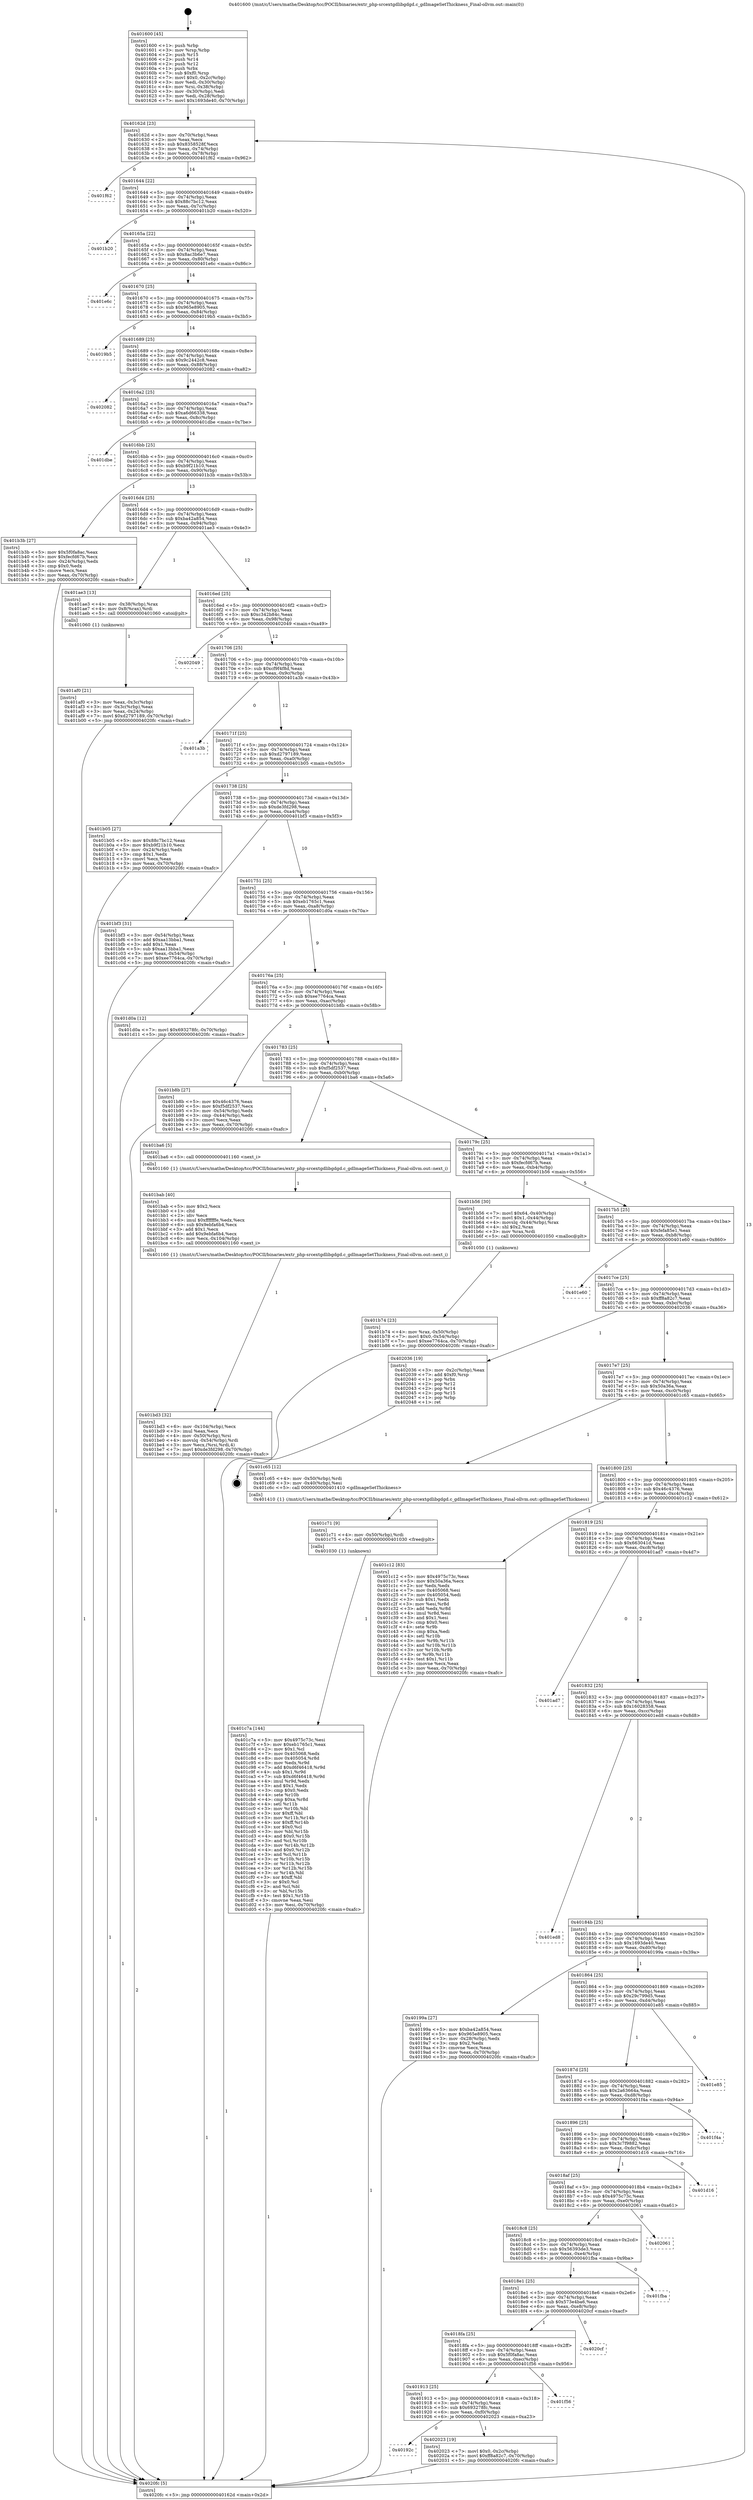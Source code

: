 digraph "0x401600" {
  label = "0x401600 (/mnt/c/Users/mathe/Desktop/tcc/POCII/binaries/extr_php-srcextgdlibgdgd.c_gdImageSetThickness_Final-ollvm.out::main(0))"
  labelloc = "t"
  node[shape=record]

  Entry [label="",width=0.3,height=0.3,shape=circle,fillcolor=black,style=filled]
  "0x40162d" [label="{
     0x40162d [23]\l
     | [instrs]\l
     &nbsp;&nbsp;0x40162d \<+3\>: mov -0x70(%rbp),%eax\l
     &nbsp;&nbsp;0x401630 \<+2\>: mov %eax,%ecx\l
     &nbsp;&nbsp;0x401632 \<+6\>: sub $0x8358528f,%ecx\l
     &nbsp;&nbsp;0x401638 \<+3\>: mov %eax,-0x74(%rbp)\l
     &nbsp;&nbsp;0x40163b \<+3\>: mov %ecx,-0x78(%rbp)\l
     &nbsp;&nbsp;0x40163e \<+6\>: je 0000000000401f62 \<main+0x962\>\l
  }"]
  "0x401f62" [label="{
     0x401f62\l
  }", style=dashed]
  "0x401644" [label="{
     0x401644 [22]\l
     | [instrs]\l
     &nbsp;&nbsp;0x401644 \<+5\>: jmp 0000000000401649 \<main+0x49\>\l
     &nbsp;&nbsp;0x401649 \<+3\>: mov -0x74(%rbp),%eax\l
     &nbsp;&nbsp;0x40164c \<+5\>: sub $0x88c7bc12,%eax\l
     &nbsp;&nbsp;0x401651 \<+3\>: mov %eax,-0x7c(%rbp)\l
     &nbsp;&nbsp;0x401654 \<+6\>: je 0000000000401b20 \<main+0x520\>\l
  }"]
  Exit [label="",width=0.3,height=0.3,shape=circle,fillcolor=black,style=filled,peripheries=2]
  "0x401b20" [label="{
     0x401b20\l
  }", style=dashed]
  "0x40165a" [label="{
     0x40165a [22]\l
     | [instrs]\l
     &nbsp;&nbsp;0x40165a \<+5\>: jmp 000000000040165f \<main+0x5f\>\l
     &nbsp;&nbsp;0x40165f \<+3\>: mov -0x74(%rbp),%eax\l
     &nbsp;&nbsp;0x401662 \<+5\>: sub $0x8ac3b6e7,%eax\l
     &nbsp;&nbsp;0x401667 \<+3\>: mov %eax,-0x80(%rbp)\l
     &nbsp;&nbsp;0x40166a \<+6\>: je 0000000000401e6c \<main+0x86c\>\l
  }"]
  "0x40192c" [label="{
     0x40192c\l
  }", style=dashed]
  "0x401e6c" [label="{
     0x401e6c\l
  }", style=dashed]
  "0x401670" [label="{
     0x401670 [25]\l
     | [instrs]\l
     &nbsp;&nbsp;0x401670 \<+5\>: jmp 0000000000401675 \<main+0x75\>\l
     &nbsp;&nbsp;0x401675 \<+3\>: mov -0x74(%rbp),%eax\l
     &nbsp;&nbsp;0x401678 \<+5\>: sub $0x965e8905,%eax\l
     &nbsp;&nbsp;0x40167d \<+6\>: mov %eax,-0x84(%rbp)\l
     &nbsp;&nbsp;0x401683 \<+6\>: je 00000000004019b5 \<main+0x3b5\>\l
  }"]
  "0x402023" [label="{
     0x402023 [19]\l
     | [instrs]\l
     &nbsp;&nbsp;0x402023 \<+7\>: movl $0x0,-0x2c(%rbp)\l
     &nbsp;&nbsp;0x40202a \<+7\>: movl $0xff8a82c7,-0x70(%rbp)\l
     &nbsp;&nbsp;0x402031 \<+5\>: jmp 00000000004020fc \<main+0xafc\>\l
  }"]
  "0x4019b5" [label="{
     0x4019b5\l
  }", style=dashed]
  "0x401689" [label="{
     0x401689 [25]\l
     | [instrs]\l
     &nbsp;&nbsp;0x401689 \<+5\>: jmp 000000000040168e \<main+0x8e\>\l
     &nbsp;&nbsp;0x40168e \<+3\>: mov -0x74(%rbp),%eax\l
     &nbsp;&nbsp;0x401691 \<+5\>: sub $0x9c2442c8,%eax\l
     &nbsp;&nbsp;0x401696 \<+6\>: mov %eax,-0x88(%rbp)\l
     &nbsp;&nbsp;0x40169c \<+6\>: je 0000000000402082 \<main+0xa82\>\l
  }"]
  "0x401913" [label="{
     0x401913 [25]\l
     | [instrs]\l
     &nbsp;&nbsp;0x401913 \<+5\>: jmp 0000000000401918 \<main+0x318\>\l
     &nbsp;&nbsp;0x401918 \<+3\>: mov -0x74(%rbp),%eax\l
     &nbsp;&nbsp;0x40191b \<+5\>: sub $0x693278fc,%eax\l
     &nbsp;&nbsp;0x401920 \<+6\>: mov %eax,-0xf0(%rbp)\l
     &nbsp;&nbsp;0x401926 \<+6\>: je 0000000000402023 \<main+0xa23\>\l
  }"]
  "0x402082" [label="{
     0x402082\l
  }", style=dashed]
  "0x4016a2" [label="{
     0x4016a2 [25]\l
     | [instrs]\l
     &nbsp;&nbsp;0x4016a2 \<+5\>: jmp 00000000004016a7 \<main+0xa7\>\l
     &nbsp;&nbsp;0x4016a7 \<+3\>: mov -0x74(%rbp),%eax\l
     &nbsp;&nbsp;0x4016aa \<+5\>: sub $0xa6d66338,%eax\l
     &nbsp;&nbsp;0x4016af \<+6\>: mov %eax,-0x8c(%rbp)\l
     &nbsp;&nbsp;0x4016b5 \<+6\>: je 0000000000401dbe \<main+0x7be\>\l
  }"]
  "0x401f56" [label="{
     0x401f56\l
  }", style=dashed]
  "0x401dbe" [label="{
     0x401dbe\l
  }", style=dashed]
  "0x4016bb" [label="{
     0x4016bb [25]\l
     | [instrs]\l
     &nbsp;&nbsp;0x4016bb \<+5\>: jmp 00000000004016c0 \<main+0xc0\>\l
     &nbsp;&nbsp;0x4016c0 \<+3\>: mov -0x74(%rbp),%eax\l
     &nbsp;&nbsp;0x4016c3 \<+5\>: sub $0xb9f21b10,%eax\l
     &nbsp;&nbsp;0x4016c8 \<+6\>: mov %eax,-0x90(%rbp)\l
     &nbsp;&nbsp;0x4016ce \<+6\>: je 0000000000401b3b \<main+0x53b\>\l
  }"]
  "0x4018fa" [label="{
     0x4018fa [25]\l
     | [instrs]\l
     &nbsp;&nbsp;0x4018fa \<+5\>: jmp 00000000004018ff \<main+0x2ff\>\l
     &nbsp;&nbsp;0x4018ff \<+3\>: mov -0x74(%rbp),%eax\l
     &nbsp;&nbsp;0x401902 \<+5\>: sub $0x5f0fa8ac,%eax\l
     &nbsp;&nbsp;0x401907 \<+6\>: mov %eax,-0xec(%rbp)\l
     &nbsp;&nbsp;0x40190d \<+6\>: je 0000000000401f56 \<main+0x956\>\l
  }"]
  "0x401b3b" [label="{
     0x401b3b [27]\l
     | [instrs]\l
     &nbsp;&nbsp;0x401b3b \<+5\>: mov $0x5f0fa8ac,%eax\l
     &nbsp;&nbsp;0x401b40 \<+5\>: mov $0xfecfd67b,%ecx\l
     &nbsp;&nbsp;0x401b45 \<+3\>: mov -0x24(%rbp),%edx\l
     &nbsp;&nbsp;0x401b48 \<+3\>: cmp $0x0,%edx\l
     &nbsp;&nbsp;0x401b4b \<+3\>: cmove %ecx,%eax\l
     &nbsp;&nbsp;0x401b4e \<+3\>: mov %eax,-0x70(%rbp)\l
     &nbsp;&nbsp;0x401b51 \<+5\>: jmp 00000000004020fc \<main+0xafc\>\l
  }"]
  "0x4016d4" [label="{
     0x4016d4 [25]\l
     | [instrs]\l
     &nbsp;&nbsp;0x4016d4 \<+5\>: jmp 00000000004016d9 \<main+0xd9\>\l
     &nbsp;&nbsp;0x4016d9 \<+3\>: mov -0x74(%rbp),%eax\l
     &nbsp;&nbsp;0x4016dc \<+5\>: sub $0xba42a854,%eax\l
     &nbsp;&nbsp;0x4016e1 \<+6\>: mov %eax,-0x94(%rbp)\l
     &nbsp;&nbsp;0x4016e7 \<+6\>: je 0000000000401ae3 \<main+0x4e3\>\l
  }"]
  "0x4020cf" [label="{
     0x4020cf\l
  }", style=dashed]
  "0x401ae3" [label="{
     0x401ae3 [13]\l
     | [instrs]\l
     &nbsp;&nbsp;0x401ae3 \<+4\>: mov -0x38(%rbp),%rax\l
     &nbsp;&nbsp;0x401ae7 \<+4\>: mov 0x8(%rax),%rdi\l
     &nbsp;&nbsp;0x401aeb \<+5\>: call 0000000000401060 \<atoi@plt\>\l
     | [calls]\l
     &nbsp;&nbsp;0x401060 \{1\} (unknown)\l
  }"]
  "0x4016ed" [label="{
     0x4016ed [25]\l
     | [instrs]\l
     &nbsp;&nbsp;0x4016ed \<+5\>: jmp 00000000004016f2 \<main+0xf2\>\l
     &nbsp;&nbsp;0x4016f2 \<+3\>: mov -0x74(%rbp),%eax\l
     &nbsp;&nbsp;0x4016f5 \<+5\>: sub $0xc342b84c,%eax\l
     &nbsp;&nbsp;0x4016fa \<+6\>: mov %eax,-0x98(%rbp)\l
     &nbsp;&nbsp;0x401700 \<+6\>: je 0000000000402049 \<main+0xa49\>\l
  }"]
  "0x4018e1" [label="{
     0x4018e1 [25]\l
     | [instrs]\l
     &nbsp;&nbsp;0x4018e1 \<+5\>: jmp 00000000004018e6 \<main+0x2e6\>\l
     &nbsp;&nbsp;0x4018e6 \<+3\>: mov -0x74(%rbp),%eax\l
     &nbsp;&nbsp;0x4018e9 \<+5\>: sub $0x573e4ba6,%eax\l
     &nbsp;&nbsp;0x4018ee \<+6\>: mov %eax,-0xe8(%rbp)\l
     &nbsp;&nbsp;0x4018f4 \<+6\>: je 00000000004020cf \<main+0xacf\>\l
  }"]
  "0x402049" [label="{
     0x402049\l
  }", style=dashed]
  "0x401706" [label="{
     0x401706 [25]\l
     | [instrs]\l
     &nbsp;&nbsp;0x401706 \<+5\>: jmp 000000000040170b \<main+0x10b\>\l
     &nbsp;&nbsp;0x40170b \<+3\>: mov -0x74(%rbp),%eax\l
     &nbsp;&nbsp;0x40170e \<+5\>: sub $0xcf9f4f8d,%eax\l
     &nbsp;&nbsp;0x401713 \<+6\>: mov %eax,-0x9c(%rbp)\l
     &nbsp;&nbsp;0x401719 \<+6\>: je 0000000000401a3b \<main+0x43b\>\l
  }"]
  "0x401fba" [label="{
     0x401fba\l
  }", style=dashed]
  "0x401a3b" [label="{
     0x401a3b\l
  }", style=dashed]
  "0x40171f" [label="{
     0x40171f [25]\l
     | [instrs]\l
     &nbsp;&nbsp;0x40171f \<+5\>: jmp 0000000000401724 \<main+0x124\>\l
     &nbsp;&nbsp;0x401724 \<+3\>: mov -0x74(%rbp),%eax\l
     &nbsp;&nbsp;0x401727 \<+5\>: sub $0xd2797189,%eax\l
     &nbsp;&nbsp;0x40172c \<+6\>: mov %eax,-0xa0(%rbp)\l
     &nbsp;&nbsp;0x401732 \<+6\>: je 0000000000401b05 \<main+0x505\>\l
  }"]
  "0x4018c8" [label="{
     0x4018c8 [25]\l
     | [instrs]\l
     &nbsp;&nbsp;0x4018c8 \<+5\>: jmp 00000000004018cd \<main+0x2cd\>\l
     &nbsp;&nbsp;0x4018cd \<+3\>: mov -0x74(%rbp),%eax\l
     &nbsp;&nbsp;0x4018d0 \<+5\>: sub $0x56393de3,%eax\l
     &nbsp;&nbsp;0x4018d5 \<+6\>: mov %eax,-0xe4(%rbp)\l
     &nbsp;&nbsp;0x4018db \<+6\>: je 0000000000401fba \<main+0x9ba\>\l
  }"]
  "0x401b05" [label="{
     0x401b05 [27]\l
     | [instrs]\l
     &nbsp;&nbsp;0x401b05 \<+5\>: mov $0x88c7bc12,%eax\l
     &nbsp;&nbsp;0x401b0a \<+5\>: mov $0xb9f21b10,%ecx\l
     &nbsp;&nbsp;0x401b0f \<+3\>: mov -0x24(%rbp),%edx\l
     &nbsp;&nbsp;0x401b12 \<+3\>: cmp $0x1,%edx\l
     &nbsp;&nbsp;0x401b15 \<+3\>: cmovl %ecx,%eax\l
     &nbsp;&nbsp;0x401b18 \<+3\>: mov %eax,-0x70(%rbp)\l
     &nbsp;&nbsp;0x401b1b \<+5\>: jmp 00000000004020fc \<main+0xafc\>\l
  }"]
  "0x401738" [label="{
     0x401738 [25]\l
     | [instrs]\l
     &nbsp;&nbsp;0x401738 \<+5\>: jmp 000000000040173d \<main+0x13d\>\l
     &nbsp;&nbsp;0x40173d \<+3\>: mov -0x74(%rbp),%eax\l
     &nbsp;&nbsp;0x401740 \<+5\>: sub $0xde3fd298,%eax\l
     &nbsp;&nbsp;0x401745 \<+6\>: mov %eax,-0xa4(%rbp)\l
     &nbsp;&nbsp;0x40174b \<+6\>: je 0000000000401bf3 \<main+0x5f3\>\l
  }"]
  "0x402061" [label="{
     0x402061\l
  }", style=dashed]
  "0x401bf3" [label="{
     0x401bf3 [31]\l
     | [instrs]\l
     &nbsp;&nbsp;0x401bf3 \<+3\>: mov -0x54(%rbp),%eax\l
     &nbsp;&nbsp;0x401bf6 \<+5\>: add $0xaa13bba1,%eax\l
     &nbsp;&nbsp;0x401bfb \<+3\>: add $0x1,%eax\l
     &nbsp;&nbsp;0x401bfe \<+5\>: sub $0xaa13bba1,%eax\l
     &nbsp;&nbsp;0x401c03 \<+3\>: mov %eax,-0x54(%rbp)\l
     &nbsp;&nbsp;0x401c06 \<+7\>: movl $0xee7764ca,-0x70(%rbp)\l
     &nbsp;&nbsp;0x401c0d \<+5\>: jmp 00000000004020fc \<main+0xafc\>\l
  }"]
  "0x401751" [label="{
     0x401751 [25]\l
     | [instrs]\l
     &nbsp;&nbsp;0x401751 \<+5\>: jmp 0000000000401756 \<main+0x156\>\l
     &nbsp;&nbsp;0x401756 \<+3\>: mov -0x74(%rbp),%eax\l
     &nbsp;&nbsp;0x401759 \<+5\>: sub $0xeb1765c1,%eax\l
     &nbsp;&nbsp;0x40175e \<+6\>: mov %eax,-0xa8(%rbp)\l
     &nbsp;&nbsp;0x401764 \<+6\>: je 0000000000401d0a \<main+0x70a\>\l
  }"]
  "0x4018af" [label="{
     0x4018af [25]\l
     | [instrs]\l
     &nbsp;&nbsp;0x4018af \<+5\>: jmp 00000000004018b4 \<main+0x2b4\>\l
     &nbsp;&nbsp;0x4018b4 \<+3\>: mov -0x74(%rbp),%eax\l
     &nbsp;&nbsp;0x4018b7 \<+5\>: sub $0x4975c73c,%eax\l
     &nbsp;&nbsp;0x4018bc \<+6\>: mov %eax,-0xe0(%rbp)\l
     &nbsp;&nbsp;0x4018c2 \<+6\>: je 0000000000402061 \<main+0xa61\>\l
  }"]
  "0x401d0a" [label="{
     0x401d0a [12]\l
     | [instrs]\l
     &nbsp;&nbsp;0x401d0a \<+7\>: movl $0x693278fc,-0x70(%rbp)\l
     &nbsp;&nbsp;0x401d11 \<+5\>: jmp 00000000004020fc \<main+0xafc\>\l
  }"]
  "0x40176a" [label="{
     0x40176a [25]\l
     | [instrs]\l
     &nbsp;&nbsp;0x40176a \<+5\>: jmp 000000000040176f \<main+0x16f\>\l
     &nbsp;&nbsp;0x40176f \<+3\>: mov -0x74(%rbp),%eax\l
     &nbsp;&nbsp;0x401772 \<+5\>: sub $0xee7764ca,%eax\l
     &nbsp;&nbsp;0x401777 \<+6\>: mov %eax,-0xac(%rbp)\l
     &nbsp;&nbsp;0x40177d \<+6\>: je 0000000000401b8b \<main+0x58b\>\l
  }"]
  "0x401d16" [label="{
     0x401d16\l
  }", style=dashed]
  "0x401b8b" [label="{
     0x401b8b [27]\l
     | [instrs]\l
     &nbsp;&nbsp;0x401b8b \<+5\>: mov $0x46c4376,%eax\l
     &nbsp;&nbsp;0x401b90 \<+5\>: mov $0xf5df2537,%ecx\l
     &nbsp;&nbsp;0x401b95 \<+3\>: mov -0x54(%rbp),%edx\l
     &nbsp;&nbsp;0x401b98 \<+3\>: cmp -0x44(%rbp),%edx\l
     &nbsp;&nbsp;0x401b9b \<+3\>: cmovl %ecx,%eax\l
     &nbsp;&nbsp;0x401b9e \<+3\>: mov %eax,-0x70(%rbp)\l
     &nbsp;&nbsp;0x401ba1 \<+5\>: jmp 00000000004020fc \<main+0xafc\>\l
  }"]
  "0x401783" [label="{
     0x401783 [25]\l
     | [instrs]\l
     &nbsp;&nbsp;0x401783 \<+5\>: jmp 0000000000401788 \<main+0x188\>\l
     &nbsp;&nbsp;0x401788 \<+3\>: mov -0x74(%rbp),%eax\l
     &nbsp;&nbsp;0x40178b \<+5\>: sub $0xf5df2537,%eax\l
     &nbsp;&nbsp;0x401790 \<+6\>: mov %eax,-0xb0(%rbp)\l
     &nbsp;&nbsp;0x401796 \<+6\>: je 0000000000401ba6 \<main+0x5a6\>\l
  }"]
  "0x401896" [label="{
     0x401896 [25]\l
     | [instrs]\l
     &nbsp;&nbsp;0x401896 \<+5\>: jmp 000000000040189b \<main+0x29b\>\l
     &nbsp;&nbsp;0x40189b \<+3\>: mov -0x74(%rbp),%eax\l
     &nbsp;&nbsp;0x40189e \<+5\>: sub $0x3c7f9882,%eax\l
     &nbsp;&nbsp;0x4018a3 \<+6\>: mov %eax,-0xdc(%rbp)\l
     &nbsp;&nbsp;0x4018a9 \<+6\>: je 0000000000401d16 \<main+0x716\>\l
  }"]
  "0x401ba6" [label="{
     0x401ba6 [5]\l
     | [instrs]\l
     &nbsp;&nbsp;0x401ba6 \<+5\>: call 0000000000401160 \<next_i\>\l
     | [calls]\l
     &nbsp;&nbsp;0x401160 \{1\} (/mnt/c/Users/mathe/Desktop/tcc/POCII/binaries/extr_php-srcextgdlibgdgd.c_gdImageSetThickness_Final-ollvm.out::next_i)\l
  }"]
  "0x40179c" [label="{
     0x40179c [25]\l
     | [instrs]\l
     &nbsp;&nbsp;0x40179c \<+5\>: jmp 00000000004017a1 \<main+0x1a1\>\l
     &nbsp;&nbsp;0x4017a1 \<+3\>: mov -0x74(%rbp),%eax\l
     &nbsp;&nbsp;0x4017a4 \<+5\>: sub $0xfecfd67b,%eax\l
     &nbsp;&nbsp;0x4017a9 \<+6\>: mov %eax,-0xb4(%rbp)\l
     &nbsp;&nbsp;0x4017af \<+6\>: je 0000000000401b56 \<main+0x556\>\l
  }"]
  "0x401f4a" [label="{
     0x401f4a\l
  }", style=dashed]
  "0x401b56" [label="{
     0x401b56 [30]\l
     | [instrs]\l
     &nbsp;&nbsp;0x401b56 \<+7\>: movl $0x64,-0x40(%rbp)\l
     &nbsp;&nbsp;0x401b5d \<+7\>: movl $0x1,-0x44(%rbp)\l
     &nbsp;&nbsp;0x401b64 \<+4\>: movslq -0x44(%rbp),%rax\l
     &nbsp;&nbsp;0x401b68 \<+4\>: shl $0x2,%rax\l
     &nbsp;&nbsp;0x401b6c \<+3\>: mov %rax,%rdi\l
     &nbsp;&nbsp;0x401b6f \<+5\>: call 0000000000401050 \<malloc@plt\>\l
     | [calls]\l
     &nbsp;&nbsp;0x401050 \{1\} (unknown)\l
  }"]
  "0x4017b5" [label="{
     0x4017b5 [25]\l
     | [instrs]\l
     &nbsp;&nbsp;0x4017b5 \<+5\>: jmp 00000000004017ba \<main+0x1ba\>\l
     &nbsp;&nbsp;0x4017ba \<+3\>: mov -0x74(%rbp),%eax\l
     &nbsp;&nbsp;0x4017bd \<+5\>: sub $0xfefa85e1,%eax\l
     &nbsp;&nbsp;0x4017c2 \<+6\>: mov %eax,-0xb8(%rbp)\l
     &nbsp;&nbsp;0x4017c8 \<+6\>: je 0000000000401e60 \<main+0x860\>\l
  }"]
  "0x40187d" [label="{
     0x40187d [25]\l
     | [instrs]\l
     &nbsp;&nbsp;0x40187d \<+5\>: jmp 0000000000401882 \<main+0x282\>\l
     &nbsp;&nbsp;0x401882 \<+3\>: mov -0x74(%rbp),%eax\l
     &nbsp;&nbsp;0x401885 \<+5\>: sub $0x2a63664a,%eax\l
     &nbsp;&nbsp;0x40188a \<+6\>: mov %eax,-0xd8(%rbp)\l
     &nbsp;&nbsp;0x401890 \<+6\>: je 0000000000401f4a \<main+0x94a\>\l
  }"]
  "0x401e60" [label="{
     0x401e60\l
  }", style=dashed]
  "0x4017ce" [label="{
     0x4017ce [25]\l
     | [instrs]\l
     &nbsp;&nbsp;0x4017ce \<+5\>: jmp 00000000004017d3 \<main+0x1d3\>\l
     &nbsp;&nbsp;0x4017d3 \<+3\>: mov -0x74(%rbp),%eax\l
     &nbsp;&nbsp;0x4017d6 \<+5\>: sub $0xff8a82c7,%eax\l
     &nbsp;&nbsp;0x4017db \<+6\>: mov %eax,-0xbc(%rbp)\l
     &nbsp;&nbsp;0x4017e1 \<+6\>: je 0000000000402036 \<main+0xa36\>\l
  }"]
  "0x401e85" [label="{
     0x401e85\l
  }", style=dashed]
  "0x402036" [label="{
     0x402036 [19]\l
     | [instrs]\l
     &nbsp;&nbsp;0x402036 \<+3\>: mov -0x2c(%rbp),%eax\l
     &nbsp;&nbsp;0x402039 \<+7\>: add $0xf0,%rsp\l
     &nbsp;&nbsp;0x402040 \<+1\>: pop %rbx\l
     &nbsp;&nbsp;0x402041 \<+2\>: pop %r12\l
     &nbsp;&nbsp;0x402043 \<+2\>: pop %r14\l
     &nbsp;&nbsp;0x402045 \<+2\>: pop %r15\l
     &nbsp;&nbsp;0x402047 \<+1\>: pop %rbp\l
     &nbsp;&nbsp;0x402048 \<+1\>: ret\l
  }"]
  "0x4017e7" [label="{
     0x4017e7 [25]\l
     | [instrs]\l
     &nbsp;&nbsp;0x4017e7 \<+5\>: jmp 00000000004017ec \<main+0x1ec\>\l
     &nbsp;&nbsp;0x4017ec \<+3\>: mov -0x74(%rbp),%eax\l
     &nbsp;&nbsp;0x4017ef \<+5\>: sub $0x50a36a,%eax\l
     &nbsp;&nbsp;0x4017f4 \<+6\>: mov %eax,-0xc0(%rbp)\l
     &nbsp;&nbsp;0x4017fa \<+6\>: je 0000000000401c65 \<main+0x665\>\l
  }"]
  "0x401c7a" [label="{
     0x401c7a [144]\l
     | [instrs]\l
     &nbsp;&nbsp;0x401c7a \<+5\>: mov $0x4975c73c,%esi\l
     &nbsp;&nbsp;0x401c7f \<+5\>: mov $0xeb1765c1,%eax\l
     &nbsp;&nbsp;0x401c84 \<+2\>: mov $0x1,%cl\l
     &nbsp;&nbsp;0x401c86 \<+7\>: mov 0x405068,%edx\l
     &nbsp;&nbsp;0x401c8d \<+8\>: mov 0x405054,%r8d\l
     &nbsp;&nbsp;0x401c95 \<+3\>: mov %edx,%r9d\l
     &nbsp;&nbsp;0x401c98 \<+7\>: add $0xd6f46418,%r9d\l
     &nbsp;&nbsp;0x401c9f \<+4\>: sub $0x1,%r9d\l
     &nbsp;&nbsp;0x401ca3 \<+7\>: sub $0xd6f46418,%r9d\l
     &nbsp;&nbsp;0x401caa \<+4\>: imul %r9d,%edx\l
     &nbsp;&nbsp;0x401cae \<+3\>: and $0x1,%edx\l
     &nbsp;&nbsp;0x401cb1 \<+3\>: cmp $0x0,%edx\l
     &nbsp;&nbsp;0x401cb4 \<+4\>: sete %r10b\l
     &nbsp;&nbsp;0x401cb8 \<+4\>: cmp $0xa,%r8d\l
     &nbsp;&nbsp;0x401cbc \<+4\>: setl %r11b\l
     &nbsp;&nbsp;0x401cc0 \<+3\>: mov %r10b,%bl\l
     &nbsp;&nbsp;0x401cc3 \<+3\>: xor $0xff,%bl\l
     &nbsp;&nbsp;0x401cc6 \<+3\>: mov %r11b,%r14b\l
     &nbsp;&nbsp;0x401cc9 \<+4\>: xor $0xff,%r14b\l
     &nbsp;&nbsp;0x401ccd \<+3\>: xor $0x0,%cl\l
     &nbsp;&nbsp;0x401cd0 \<+3\>: mov %bl,%r15b\l
     &nbsp;&nbsp;0x401cd3 \<+4\>: and $0x0,%r15b\l
     &nbsp;&nbsp;0x401cd7 \<+3\>: and %cl,%r10b\l
     &nbsp;&nbsp;0x401cda \<+3\>: mov %r14b,%r12b\l
     &nbsp;&nbsp;0x401cdd \<+4\>: and $0x0,%r12b\l
     &nbsp;&nbsp;0x401ce1 \<+3\>: and %cl,%r11b\l
     &nbsp;&nbsp;0x401ce4 \<+3\>: or %r10b,%r15b\l
     &nbsp;&nbsp;0x401ce7 \<+3\>: or %r11b,%r12b\l
     &nbsp;&nbsp;0x401cea \<+3\>: xor %r12b,%r15b\l
     &nbsp;&nbsp;0x401ced \<+3\>: or %r14b,%bl\l
     &nbsp;&nbsp;0x401cf0 \<+3\>: xor $0xff,%bl\l
     &nbsp;&nbsp;0x401cf3 \<+3\>: or $0x0,%cl\l
     &nbsp;&nbsp;0x401cf6 \<+2\>: and %cl,%bl\l
     &nbsp;&nbsp;0x401cf8 \<+3\>: or %bl,%r15b\l
     &nbsp;&nbsp;0x401cfb \<+4\>: test $0x1,%r15b\l
     &nbsp;&nbsp;0x401cff \<+3\>: cmovne %eax,%esi\l
     &nbsp;&nbsp;0x401d02 \<+3\>: mov %esi,-0x70(%rbp)\l
     &nbsp;&nbsp;0x401d05 \<+5\>: jmp 00000000004020fc \<main+0xafc\>\l
  }"]
  "0x401c65" [label="{
     0x401c65 [12]\l
     | [instrs]\l
     &nbsp;&nbsp;0x401c65 \<+4\>: mov -0x50(%rbp),%rdi\l
     &nbsp;&nbsp;0x401c69 \<+3\>: mov -0x40(%rbp),%esi\l
     &nbsp;&nbsp;0x401c6c \<+5\>: call 0000000000401410 \<gdImageSetThickness\>\l
     | [calls]\l
     &nbsp;&nbsp;0x401410 \{1\} (/mnt/c/Users/mathe/Desktop/tcc/POCII/binaries/extr_php-srcextgdlibgdgd.c_gdImageSetThickness_Final-ollvm.out::gdImageSetThickness)\l
  }"]
  "0x401800" [label="{
     0x401800 [25]\l
     | [instrs]\l
     &nbsp;&nbsp;0x401800 \<+5\>: jmp 0000000000401805 \<main+0x205\>\l
     &nbsp;&nbsp;0x401805 \<+3\>: mov -0x74(%rbp),%eax\l
     &nbsp;&nbsp;0x401808 \<+5\>: sub $0x46c4376,%eax\l
     &nbsp;&nbsp;0x40180d \<+6\>: mov %eax,-0xc4(%rbp)\l
     &nbsp;&nbsp;0x401813 \<+6\>: je 0000000000401c12 \<main+0x612\>\l
  }"]
  "0x401c71" [label="{
     0x401c71 [9]\l
     | [instrs]\l
     &nbsp;&nbsp;0x401c71 \<+4\>: mov -0x50(%rbp),%rdi\l
     &nbsp;&nbsp;0x401c75 \<+5\>: call 0000000000401030 \<free@plt\>\l
     | [calls]\l
     &nbsp;&nbsp;0x401030 \{1\} (unknown)\l
  }"]
  "0x401c12" [label="{
     0x401c12 [83]\l
     | [instrs]\l
     &nbsp;&nbsp;0x401c12 \<+5\>: mov $0x4975c73c,%eax\l
     &nbsp;&nbsp;0x401c17 \<+5\>: mov $0x50a36a,%ecx\l
     &nbsp;&nbsp;0x401c1c \<+2\>: xor %edx,%edx\l
     &nbsp;&nbsp;0x401c1e \<+7\>: mov 0x405068,%esi\l
     &nbsp;&nbsp;0x401c25 \<+7\>: mov 0x405054,%edi\l
     &nbsp;&nbsp;0x401c2c \<+3\>: sub $0x1,%edx\l
     &nbsp;&nbsp;0x401c2f \<+3\>: mov %esi,%r8d\l
     &nbsp;&nbsp;0x401c32 \<+3\>: add %edx,%r8d\l
     &nbsp;&nbsp;0x401c35 \<+4\>: imul %r8d,%esi\l
     &nbsp;&nbsp;0x401c39 \<+3\>: and $0x1,%esi\l
     &nbsp;&nbsp;0x401c3c \<+3\>: cmp $0x0,%esi\l
     &nbsp;&nbsp;0x401c3f \<+4\>: sete %r9b\l
     &nbsp;&nbsp;0x401c43 \<+3\>: cmp $0xa,%edi\l
     &nbsp;&nbsp;0x401c46 \<+4\>: setl %r10b\l
     &nbsp;&nbsp;0x401c4a \<+3\>: mov %r9b,%r11b\l
     &nbsp;&nbsp;0x401c4d \<+3\>: and %r10b,%r11b\l
     &nbsp;&nbsp;0x401c50 \<+3\>: xor %r10b,%r9b\l
     &nbsp;&nbsp;0x401c53 \<+3\>: or %r9b,%r11b\l
     &nbsp;&nbsp;0x401c56 \<+4\>: test $0x1,%r11b\l
     &nbsp;&nbsp;0x401c5a \<+3\>: cmovne %ecx,%eax\l
     &nbsp;&nbsp;0x401c5d \<+3\>: mov %eax,-0x70(%rbp)\l
     &nbsp;&nbsp;0x401c60 \<+5\>: jmp 00000000004020fc \<main+0xafc\>\l
  }"]
  "0x401819" [label="{
     0x401819 [25]\l
     | [instrs]\l
     &nbsp;&nbsp;0x401819 \<+5\>: jmp 000000000040181e \<main+0x21e\>\l
     &nbsp;&nbsp;0x40181e \<+3\>: mov -0x74(%rbp),%eax\l
     &nbsp;&nbsp;0x401821 \<+5\>: sub $0x663041d,%eax\l
     &nbsp;&nbsp;0x401826 \<+6\>: mov %eax,-0xc8(%rbp)\l
     &nbsp;&nbsp;0x40182c \<+6\>: je 0000000000401ad7 \<main+0x4d7\>\l
  }"]
  "0x401bd3" [label="{
     0x401bd3 [32]\l
     | [instrs]\l
     &nbsp;&nbsp;0x401bd3 \<+6\>: mov -0x104(%rbp),%ecx\l
     &nbsp;&nbsp;0x401bd9 \<+3\>: imul %eax,%ecx\l
     &nbsp;&nbsp;0x401bdc \<+4\>: mov -0x50(%rbp),%rsi\l
     &nbsp;&nbsp;0x401be0 \<+4\>: movslq -0x54(%rbp),%rdi\l
     &nbsp;&nbsp;0x401be4 \<+3\>: mov %ecx,(%rsi,%rdi,4)\l
     &nbsp;&nbsp;0x401be7 \<+7\>: movl $0xde3fd298,-0x70(%rbp)\l
     &nbsp;&nbsp;0x401bee \<+5\>: jmp 00000000004020fc \<main+0xafc\>\l
  }"]
  "0x401ad7" [label="{
     0x401ad7\l
  }", style=dashed]
  "0x401832" [label="{
     0x401832 [25]\l
     | [instrs]\l
     &nbsp;&nbsp;0x401832 \<+5\>: jmp 0000000000401837 \<main+0x237\>\l
     &nbsp;&nbsp;0x401837 \<+3\>: mov -0x74(%rbp),%eax\l
     &nbsp;&nbsp;0x40183a \<+5\>: sub $0x16028358,%eax\l
     &nbsp;&nbsp;0x40183f \<+6\>: mov %eax,-0xcc(%rbp)\l
     &nbsp;&nbsp;0x401845 \<+6\>: je 0000000000401ed8 \<main+0x8d8\>\l
  }"]
  "0x401bab" [label="{
     0x401bab [40]\l
     | [instrs]\l
     &nbsp;&nbsp;0x401bab \<+5\>: mov $0x2,%ecx\l
     &nbsp;&nbsp;0x401bb0 \<+1\>: cltd\l
     &nbsp;&nbsp;0x401bb1 \<+2\>: idiv %ecx\l
     &nbsp;&nbsp;0x401bb3 \<+6\>: imul $0xfffffffe,%edx,%ecx\l
     &nbsp;&nbsp;0x401bb9 \<+6\>: sub $0x9ebfa6b4,%ecx\l
     &nbsp;&nbsp;0x401bbf \<+3\>: add $0x1,%ecx\l
     &nbsp;&nbsp;0x401bc2 \<+6\>: add $0x9ebfa6b4,%ecx\l
     &nbsp;&nbsp;0x401bc8 \<+6\>: mov %ecx,-0x104(%rbp)\l
     &nbsp;&nbsp;0x401bce \<+5\>: call 0000000000401160 \<next_i\>\l
     | [calls]\l
     &nbsp;&nbsp;0x401160 \{1\} (/mnt/c/Users/mathe/Desktop/tcc/POCII/binaries/extr_php-srcextgdlibgdgd.c_gdImageSetThickness_Final-ollvm.out::next_i)\l
  }"]
  "0x401ed8" [label="{
     0x401ed8\l
  }", style=dashed]
  "0x40184b" [label="{
     0x40184b [25]\l
     | [instrs]\l
     &nbsp;&nbsp;0x40184b \<+5\>: jmp 0000000000401850 \<main+0x250\>\l
     &nbsp;&nbsp;0x401850 \<+3\>: mov -0x74(%rbp),%eax\l
     &nbsp;&nbsp;0x401853 \<+5\>: sub $0x1693de40,%eax\l
     &nbsp;&nbsp;0x401858 \<+6\>: mov %eax,-0xd0(%rbp)\l
     &nbsp;&nbsp;0x40185e \<+6\>: je 000000000040199a \<main+0x39a\>\l
  }"]
  "0x401b74" [label="{
     0x401b74 [23]\l
     | [instrs]\l
     &nbsp;&nbsp;0x401b74 \<+4\>: mov %rax,-0x50(%rbp)\l
     &nbsp;&nbsp;0x401b78 \<+7\>: movl $0x0,-0x54(%rbp)\l
     &nbsp;&nbsp;0x401b7f \<+7\>: movl $0xee7764ca,-0x70(%rbp)\l
     &nbsp;&nbsp;0x401b86 \<+5\>: jmp 00000000004020fc \<main+0xafc\>\l
  }"]
  "0x40199a" [label="{
     0x40199a [27]\l
     | [instrs]\l
     &nbsp;&nbsp;0x40199a \<+5\>: mov $0xba42a854,%eax\l
     &nbsp;&nbsp;0x40199f \<+5\>: mov $0x965e8905,%ecx\l
     &nbsp;&nbsp;0x4019a4 \<+3\>: mov -0x28(%rbp),%edx\l
     &nbsp;&nbsp;0x4019a7 \<+3\>: cmp $0x2,%edx\l
     &nbsp;&nbsp;0x4019aa \<+3\>: cmovne %ecx,%eax\l
     &nbsp;&nbsp;0x4019ad \<+3\>: mov %eax,-0x70(%rbp)\l
     &nbsp;&nbsp;0x4019b0 \<+5\>: jmp 00000000004020fc \<main+0xafc\>\l
  }"]
  "0x401864" [label="{
     0x401864 [25]\l
     | [instrs]\l
     &nbsp;&nbsp;0x401864 \<+5\>: jmp 0000000000401869 \<main+0x269\>\l
     &nbsp;&nbsp;0x401869 \<+3\>: mov -0x74(%rbp),%eax\l
     &nbsp;&nbsp;0x40186c \<+5\>: sub $0x29c799d5,%eax\l
     &nbsp;&nbsp;0x401871 \<+6\>: mov %eax,-0xd4(%rbp)\l
     &nbsp;&nbsp;0x401877 \<+6\>: je 0000000000401e85 \<main+0x885\>\l
  }"]
  "0x4020fc" [label="{
     0x4020fc [5]\l
     | [instrs]\l
     &nbsp;&nbsp;0x4020fc \<+5\>: jmp 000000000040162d \<main+0x2d\>\l
  }"]
  "0x401600" [label="{
     0x401600 [45]\l
     | [instrs]\l
     &nbsp;&nbsp;0x401600 \<+1\>: push %rbp\l
     &nbsp;&nbsp;0x401601 \<+3\>: mov %rsp,%rbp\l
     &nbsp;&nbsp;0x401604 \<+2\>: push %r15\l
     &nbsp;&nbsp;0x401606 \<+2\>: push %r14\l
     &nbsp;&nbsp;0x401608 \<+2\>: push %r12\l
     &nbsp;&nbsp;0x40160a \<+1\>: push %rbx\l
     &nbsp;&nbsp;0x40160b \<+7\>: sub $0xf0,%rsp\l
     &nbsp;&nbsp;0x401612 \<+7\>: movl $0x0,-0x2c(%rbp)\l
     &nbsp;&nbsp;0x401619 \<+3\>: mov %edi,-0x30(%rbp)\l
     &nbsp;&nbsp;0x40161c \<+4\>: mov %rsi,-0x38(%rbp)\l
     &nbsp;&nbsp;0x401620 \<+3\>: mov -0x30(%rbp),%edi\l
     &nbsp;&nbsp;0x401623 \<+3\>: mov %edi,-0x28(%rbp)\l
     &nbsp;&nbsp;0x401626 \<+7\>: movl $0x1693de40,-0x70(%rbp)\l
  }"]
  "0x401af0" [label="{
     0x401af0 [21]\l
     | [instrs]\l
     &nbsp;&nbsp;0x401af0 \<+3\>: mov %eax,-0x3c(%rbp)\l
     &nbsp;&nbsp;0x401af3 \<+3\>: mov -0x3c(%rbp),%eax\l
     &nbsp;&nbsp;0x401af6 \<+3\>: mov %eax,-0x24(%rbp)\l
     &nbsp;&nbsp;0x401af9 \<+7\>: movl $0xd2797189,-0x70(%rbp)\l
     &nbsp;&nbsp;0x401b00 \<+5\>: jmp 00000000004020fc \<main+0xafc\>\l
  }"]
  Entry -> "0x401600" [label=" 1"]
  "0x40162d" -> "0x401f62" [label=" 0"]
  "0x40162d" -> "0x401644" [label=" 14"]
  "0x402036" -> Exit [label=" 1"]
  "0x401644" -> "0x401b20" [label=" 0"]
  "0x401644" -> "0x40165a" [label=" 14"]
  "0x402023" -> "0x4020fc" [label=" 1"]
  "0x40165a" -> "0x401e6c" [label=" 0"]
  "0x40165a" -> "0x401670" [label=" 14"]
  "0x401913" -> "0x40192c" [label=" 0"]
  "0x401670" -> "0x4019b5" [label=" 0"]
  "0x401670" -> "0x401689" [label=" 14"]
  "0x401913" -> "0x402023" [label=" 1"]
  "0x401689" -> "0x402082" [label=" 0"]
  "0x401689" -> "0x4016a2" [label=" 14"]
  "0x4018fa" -> "0x401913" [label=" 1"]
  "0x4016a2" -> "0x401dbe" [label=" 0"]
  "0x4016a2" -> "0x4016bb" [label=" 14"]
  "0x4018fa" -> "0x401f56" [label=" 0"]
  "0x4016bb" -> "0x401b3b" [label=" 1"]
  "0x4016bb" -> "0x4016d4" [label=" 13"]
  "0x4018e1" -> "0x4018fa" [label=" 1"]
  "0x4016d4" -> "0x401ae3" [label=" 1"]
  "0x4016d4" -> "0x4016ed" [label=" 12"]
  "0x4018e1" -> "0x4020cf" [label=" 0"]
  "0x4016ed" -> "0x402049" [label=" 0"]
  "0x4016ed" -> "0x401706" [label=" 12"]
  "0x4018c8" -> "0x4018e1" [label=" 1"]
  "0x401706" -> "0x401a3b" [label=" 0"]
  "0x401706" -> "0x40171f" [label=" 12"]
  "0x4018c8" -> "0x401fba" [label=" 0"]
  "0x40171f" -> "0x401b05" [label=" 1"]
  "0x40171f" -> "0x401738" [label=" 11"]
  "0x4018af" -> "0x4018c8" [label=" 1"]
  "0x401738" -> "0x401bf3" [label=" 1"]
  "0x401738" -> "0x401751" [label=" 10"]
  "0x4018af" -> "0x402061" [label=" 0"]
  "0x401751" -> "0x401d0a" [label=" 1"]
  "0x401751" -> "0x40176a" [label=" 9"]
  "0x401896" -> "0x4018af" [label=" 1"]
  "0x40176a" -> "0x401b8b" [label=" 2"]
  "0x40176a" -> "0x401783" [label=" 7"]
  "0x401896" -> "0x401d16" [label=" 0"]
  "0x401783" -> "0x401ba6" [label=" 1"]
  "0x401783" -> "0x40179c" [label=" 6"]
  "0x40187d" -> "0x401896" [label=" 1"]
  "0x40179c" -> "0x401b56" [label=" 1"]
  "0x40179c" -> "0x4017b5" [label=" 5"]
  "0x40187d" -> "0x401f4a" [label=" 0"]
  "0x4017b5" -> "0x401e60" [label=" 0"]
  "0x4017b5" -> "0x4017ce" [label=" 5"]
  "0x401864" -> "0x40187d" [label=" 1"]
  "0x4017ce" -> "0x402036" [label=" 1"]
  "0x4017ce" -> "0x4017e7" [label=" 4"]
  "0x401864" -> "0x401e85" [label=" 0"]
  "0x4017e7" -> "0x401c65" [label=" 1"]
  "0x4017e7" -> "0x401800" [label=" 3"]
  "0x401d0a" -> "0x4020fc" [label=" 1"]
  "0x401800" -> "0x401c12" [label=" 1"]
  "0x401800" -> "0x401819" [label=" 2"]
  "0x401c7a" -> "0x4020fc" [label=" 1"]
  "0x401819" -> "0x401ad7" [label=" 0"]
  "0x401819" -> "0x401832" [label=" 2"]
  "0x401c71" -> "0x401c7a" [label=" 1"]
  "0x401832" -> "0x401ed8" [label=" 0"]
  "0x401832" -> "0x40184b" [label=" 2"]
  "0x401c65" -> "0x401c71" [label=" 1"]
  "0x40184b" -> "0x40199a" [label=" 1"]
  "0x40184b" -> "0x401864" [label=" 1"]
  "0x40199a" -> "0x4020fc" [label=" 1"]
  "0x401600" -> "0x40162d" [label=" 1"]
  "0x4020fc" -> "0x40162d" [label=" 13"]
  "0x401ae3" -> "0x401af0" [label=" 1"]
  "0x401af0" -> "0x4020fc" [label=" 1"]
  "0x401b05" -> "0x4020fc" [label=" 1"]
  "0x401b3b" -> "0x4020fc" [label=" 1"]
  "0x401b56" -> "0x401b74" [label=" 1"]
  "0x401b74" -> "0x4020fc" [label=" 1"]
  "0x401b8b" -> "0x4020fc" [label=" 2"]
  "0x401ba6" -> "0x401bab" [label=" 1"]
  "0x401bab" -> "0x401bd3" [label=" 1"]
  "0x401bd3" -> "0x4020fc" [label=" 1"]
  "0x401bf3" -> "0x4020fc" [label=" 1"]
  "0x401c12" -> "0x4020fc" [label=" 1"]
}
